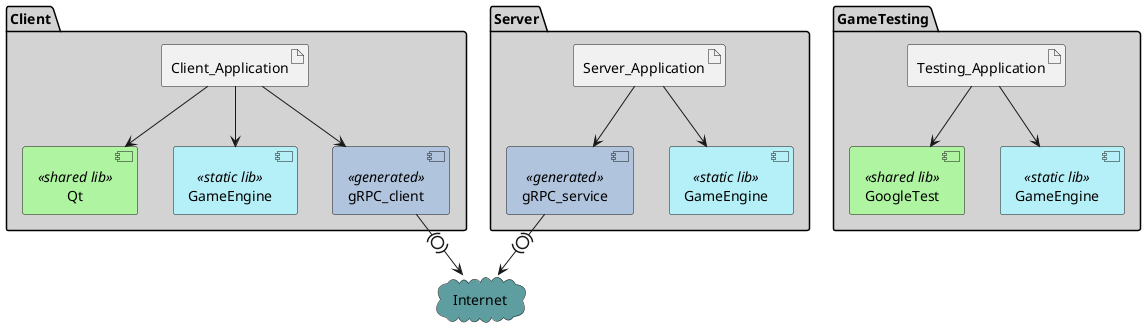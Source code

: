 @startuml

    package Client #LightGrey {
        artifact Client_Application
        component Qt <<shared lib>>
        component GameEngine as game1 <<static lib>>
        component gRPC_client as gRPC1 <<generated>>
    }

    package Server #LightGrey {     
            artifact Server_Application  
            component gRPC_service as gRPC2 <<generated>>
            component GameEngine as game2 <<static lib>>
    }

    cloud Internet as i1 #CadetBlue

    package GameTesting #LightGrey {
        artifact Testing_Application
        component GoogleTest <<shared lib>>
        component GameEngine as game3 <<static lib>>
    }

    skinparam component {
        backgroundColor<<static lib>> #B5EFF7
        backgroundColor<<shared lib>> #AFF4A1
        backgroundColor<<generated>> #LightSteelBlue
    }

    hide hidden
    Client_Application --> Qt
    Client_Application --> game1
    Client_Application --> gRPC1
    gRPC1 -(0)-> i1

    Server_Application --> gRPC2
    Server_Application --> game2
    gRPC2 -(0)-> i1

    Testing_Application --> GoogleTest
    Testing_Application --> game3

@enduml